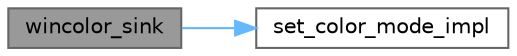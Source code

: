 digraph "wincolor_sink"
{
 // LATEX_PDF_SIZE
  bgcolor="transparent";
  edge [fontname=Helvetica,fontsize=10,labelfontname=Helvetica,labelfontsize=10];
  node [fontname=Helvetica,fontsize=10,shape=box,height=0.2,width=0.4];
  rankdir="LR";
  Node1 [id="Node000001",label="wincolor_sink",height=0.2,width=0.4,color="gray40", fillcolor="grey60", style="filled", fontcolor="black",tooltip=" "];
  Node1 -> Node2 [id="edge1_Node000001_Node000002",color="steelblue1",style="solid",tooltip=" "];
  Node2 [id="Node000002",label="set_color_mode_impl",height=0.2,width=0.4,color="grey40", fillcolor="white", style="filled",URL="$classspdlog_1_1sinks_1_1wincolor__sink.html#a50665124aaef734175cf58ed8cdf4d9e",tooltip=" "];
}
